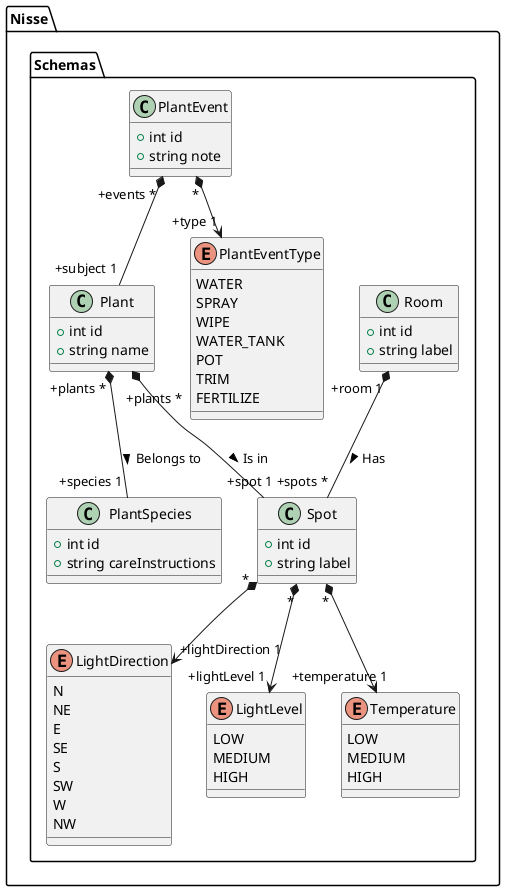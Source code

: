 @startuml
namespace Nisse.Schemas {
  class Plant {
    +int id
    +string name
  }

  class PlantSpecies {
    +int id
    +string careInstructions
  }

  Plant "+plants *" *-- "+species 1" PlantSpecies : Belongs to >

  class Room {
    +int id
    +string label
  }
  
  Enum LightDirection {
    N
    NE
    E
    SE
    S
    SW
    W
    NW
  }

  Enum LightLevel {
    LOW
    MEDIUM
    HIGH
  }

  Enum Temperature {
    LOW
    MEDIUM
    HIGH
  }

  class Spot {
    +int id
    +string label
  }

  Spot "*" *--> "+lightLevel 1" LightLevel
  Spot "*" *--> "+lightDirection 1" LightDirection
  Spot "*" *--> "+temperature 1" Temperature

  Room "+room 1" *-- "+spots *" Spot : Has >

  Plant "+plants *" *-- "+spot 1" Spot : Is in >

  class PlantEvent {
    +int id
    +string note
  }

  enum PlantEventType {
    WATER
    SPRAY
    WIPE
    WATER_TANK
    POT
    TRIM
    FERTILIZE
  }

  PlantEvent "*" *--> "+type 1" PlantEventType

  PlantEvent "+events *" *-- "+subject 1" Plant
}
@enduml